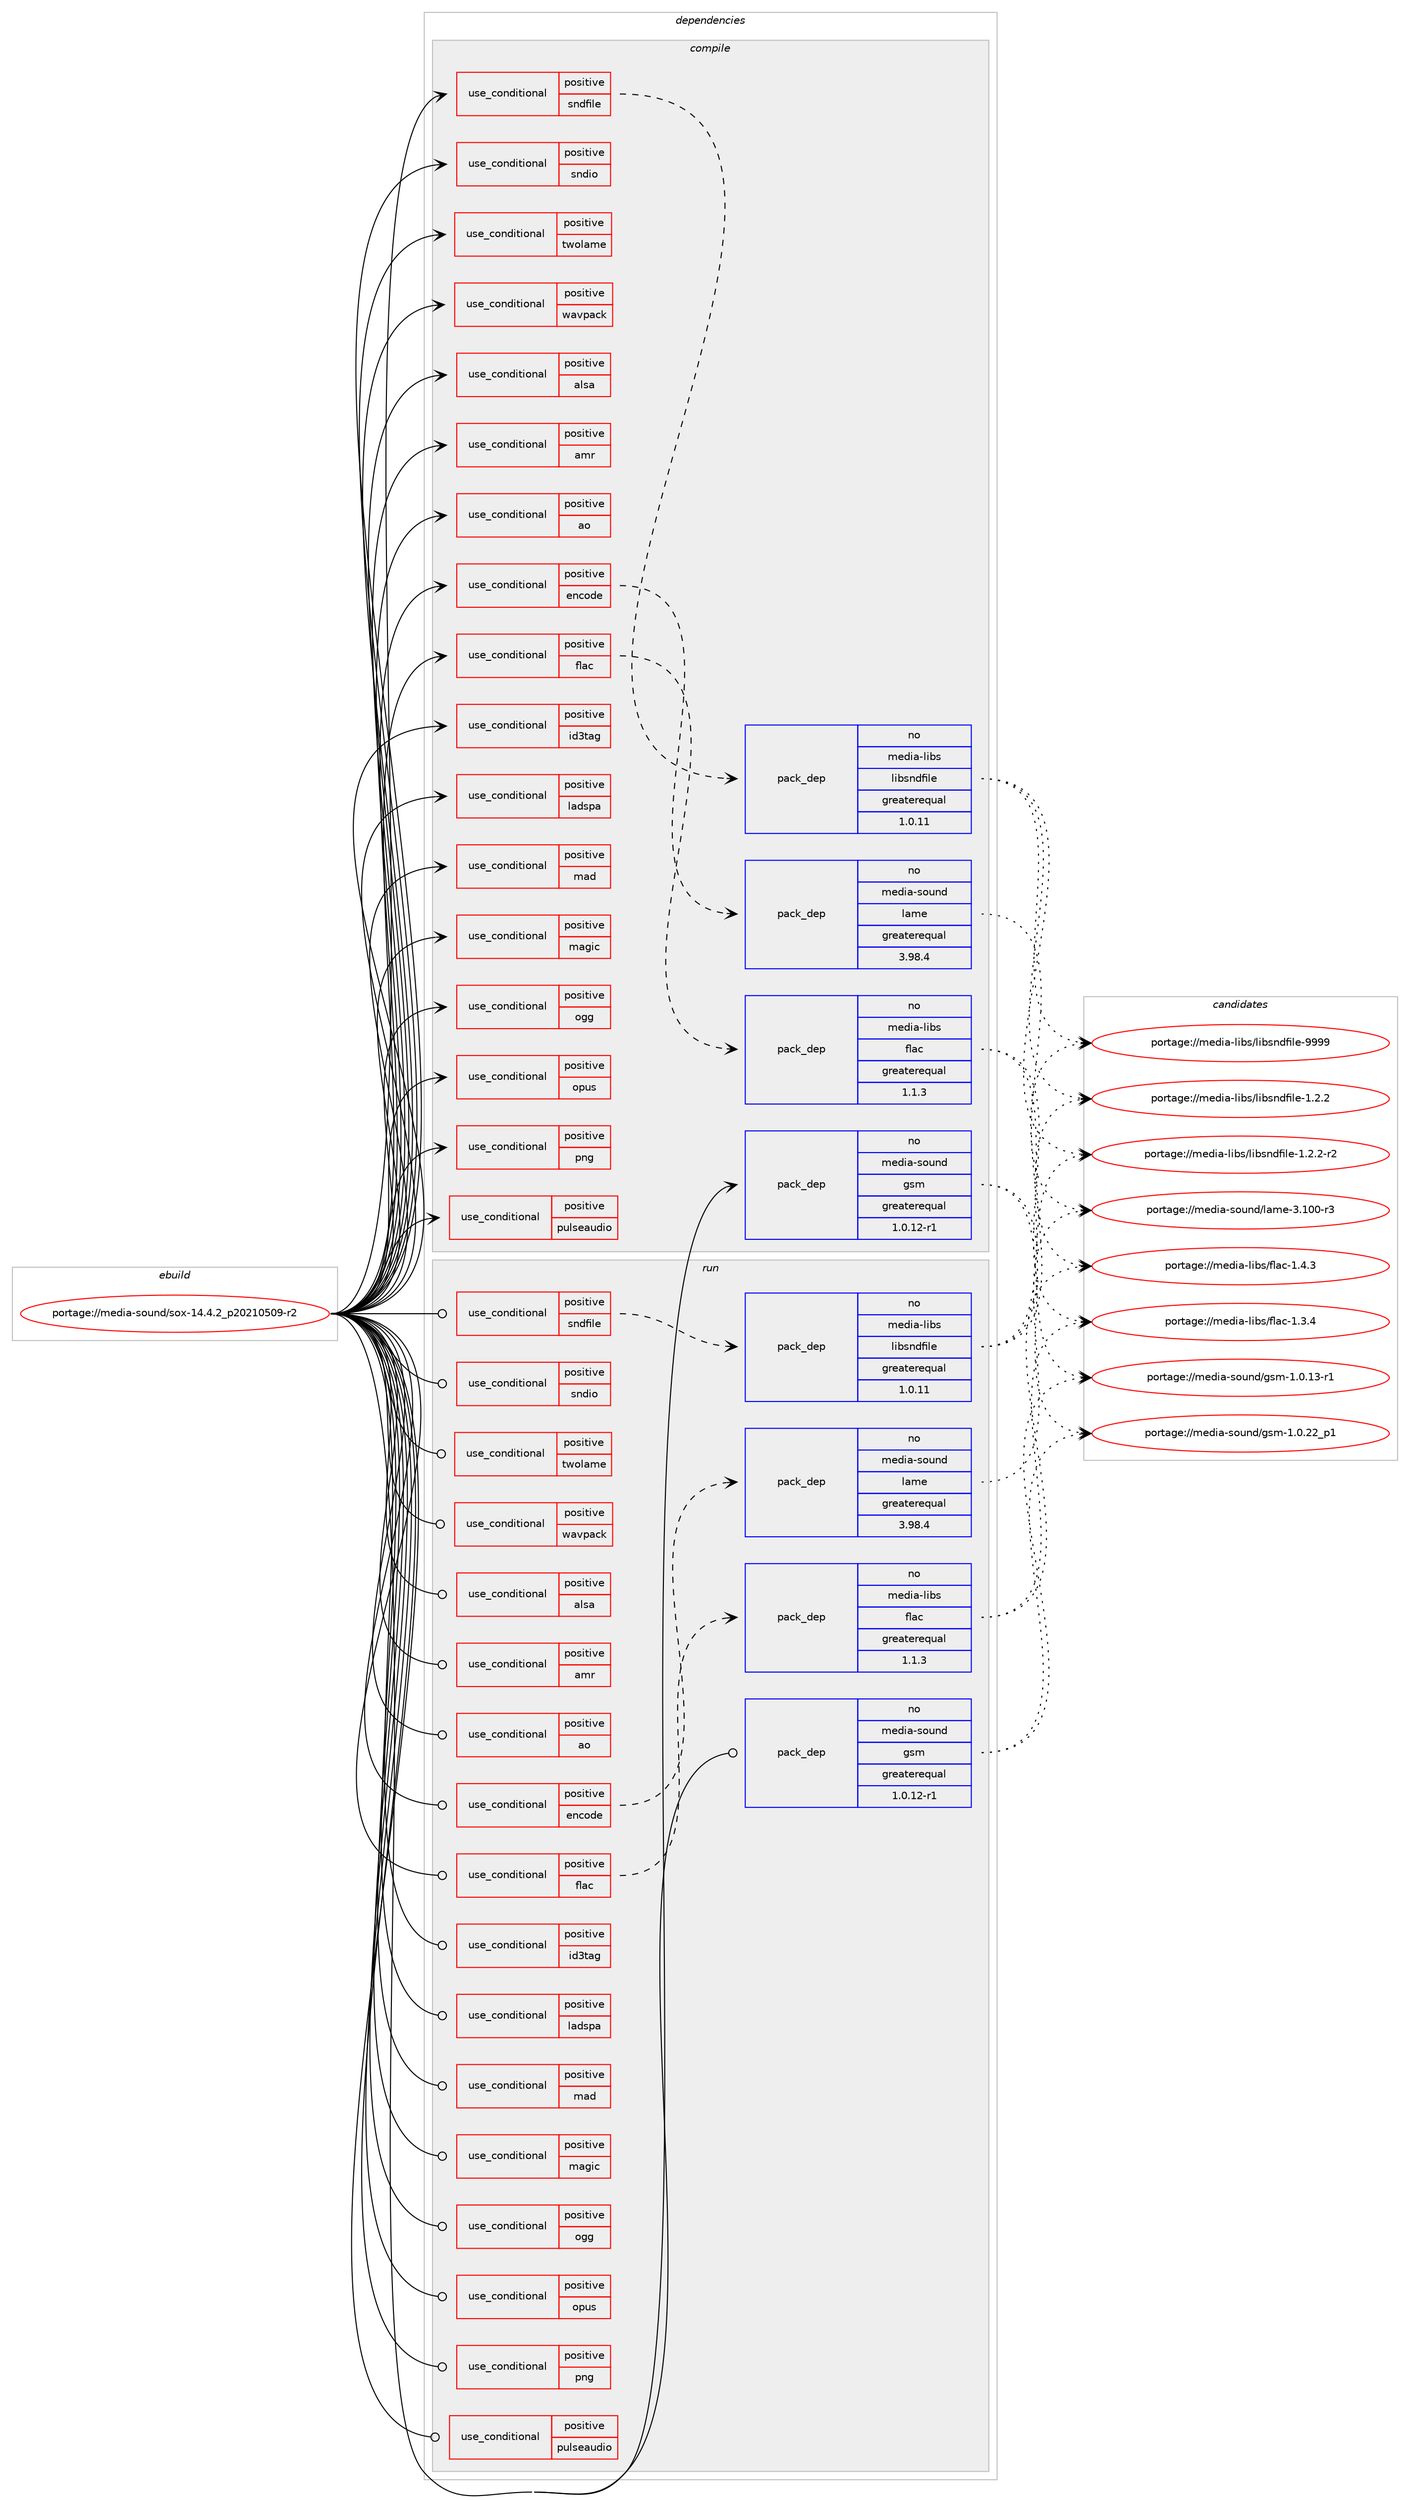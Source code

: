 digraph prolog {

# *************
# Graph options
# *************

newrank=true;
concentrate=true;
compound=true;
graph [rankdir=LR,fontname=Helvetica,fontsize=10,ranksep=1.5];#, ranksep=2.5, nodesep=0.2];
edge  [arrowhead=vee];
node  [fontname=Helvetica,fontsize=10];

# **********
# The ebuild
# **********

subgraph cluster_leftcol {
color=gray;
rank=same;
label=<<i>ebuild</i>>;
id [label="portage://media-sound/sox-14.4.2_p20210509-r2", color=red, width=4, href="../media-sound/sox-14.4.2_p20210509-r2.svg"];
}

# ****************
# The dependencies
# ****************

subgraph cluster_midcol {
color=gray;
label=<<i>dependencies</i>>;
subgraph cluster_compile {
fillcolor="#eeeeee";
style=filled;
label=<<i>compile</i>>;
subgraph cond79760 {
dependency165668 [label=<<TABLE BORDER="0" CELLBORDER="1" CELLSPACING="0" CELLPADDING="4"><TR><TD ROWSPAN="3" CELLPADDING="10">use_conditional</TD></TR><TR><TD>positive</TD></TR><TR><TD>alsa</TD></TR></TABLE>>, shape=none, color=red];
# *** BEGIN UNKNOWN DEPENDENCY TYPE (TODO) ***
# dependency165668 -> package_dependency(portage://media-sound/sox-14.4.2_p20210509-r2,install,no,media-libs,alsa-lib,none,[,,],[],[])
# *** END UNKNOWN DEPENDENCY TYPE (TODO) ***

}
id:e -> dependency165668:w [weight=20,style="solid",arrowhead="vee"];
subgraph cond79761 {
dependency165669 [label=<<TABLE BORDER="0" CELLBORDER="1" CELLSPACING="0" CELLPADDING="4"><TR><TD ROWSPAN="3" CELLPADDING="10">use_conditional</TD></TR><TR><TD>positive</TD></TR><TR><TD>amr</TD></TR></TABLE>>, shape=none, color=red];
# *** BEGIN UNKNOWN DEPENDENCY TYPE (TODO) ***
# dependency165669 -> package_dependency(portage://media-sound/sox-14.4.2_p20210509-r2,install,no,media-libs,opencore-amr,none,[,,],[],[])
# *** END UNKNOWN DEPENDENCY TYPE (TODO) ***

}
id:e -> dependency165669:w [weight=20,style="solid",arrowhead="vee"];
subgraph cond79762 {
dependency165670 [label=<<TABLE BORDER="0" CELLBORDER="1" CELLSPACING="0" CELLPADDING="4"><TR><TD ROWSPAN="3" CELLPADDING="10">use_conditional</TD></TR><TR><TD>positive</TD></TR><TR><TD>ao</TD></TR></TABLE>>, shape=none, color=red];
# *** BEGIN UNKNOWN DEPENDENCY TYPE (TODO) ***
# dependency165670 -> package_dependency(portage://media-sound/sox-14.4.2_p20210509-r2,install,no,media-libs,libao,none,[,,],any_same_slot,[])
# *** END UNKNOWN DEPENDENCY TYPE (TODO) ***

}
id:e -> dependency165670:w [weight=20,style="solid",arrowhead="vee"];
subgraph cond79763 {
dependency165671 [label=<<TABLE BORDER="0" CELLBORDER="1" CELLSPACING="0" CELLPADDING="4"><TR><TD ROWSPAN="3" CELLPADDING="10">use_conditional</TD></TR><TR><TD>positive</TD></TR><TR><TD>encode</TD></TR></TABLE>>, shape=none, color=red];
subgraph pack83489 {
dependency165672 [label=<<TABLE BORDER="0" CELLBORDER="1" CELLSPACING="0" CELLPADDING="4" WIDTH="220"><TR><TD ROWSPAN="6" CELLPADDING="30">pack_dep</TD></TR><TR><TD WIDTH="110">no</TD></TR><TR><TD>media-sound</TD></TR><TR><TD>lame</TD></TR><TR><TD>greaterequal</TD></TR><TR><TD>3.98.4</TD></TR></TABLE>>, shape=none, color=blue];
}
dependency165671:e -> dependency165672:w [weight=20,style="dashed",arrowhead="vee"];
}
id:e -> dependency165671:w [weight=20,style="solid",arrowhead="vee"];
subgraph cond79764 {
dependency165673 [label=<<TABLE BORDER="0" CELLBORDER="1" CELLSPACING="0" CELLPADDING="4"><TR><TD ROWSPAN="3" CELLPADDING="10">use_conditional</TD></TR><TR><TD>positive</TD></TR><TR><TD>flac</TD></TR></TABLE>>, shape=none, color=red];
subgraph pack83490 {
dependency165674 [label=<<TABLE BORDER="0" CELLBORDER="1" CELLSPACING="0" CELLPADDING="4" WIDTH="220"><TR><TD ROWSPAN="6" CELLPADDING="30">pack_dep</TD></TR><TR><TD WIDTH="110">no</TD></TR><TR><TD>media-libs</TD></TR><TR><TD>flac</TD></TR><TR><TD>greaterequal</TD></TR><TR><TD>1.1.3</TD></TR></TABLE>>, shape=none, color=blue];
}
dependency165673:e -> dependency165674:w [weight=20,style="dashed",arrowhead="vee"];
}
id:e -> dependency165673:w [weight=20,style="solid",arrowhead="vee"];
subgraph cond79765 {
dependency165675 [label=<<TABLE BORDER="0" CELLBORDER="1" CELLSPACING="0" CELLPADDING="4"><TR><TD ROWSPAN="3" CELLPADDING="10">use_conditional</TD></TR><TR><TD>positive</TD></TR><TR><TD>id3tag</TD></TR></TABLE>>, shape=none, color=red];
# *** BEGIN UNKNOWN DEPENDENCY TYPE (TODO) ***
# dependency165675 -> package_dependency(portage://media-sound/sox-14.4.2_p20210509-r2,install,no,media-libs,libid3tag,none,[,,],any_same_slot,[])
# *** END UNKNOWN DEPENDENCY TYPE (TODO) ***

}
id:e -> dependency165675:w [weight=20,style="solid",arrowhead="vee"];
subgraph cond79766 {
dependency165676 [label=<<TABLE BORDER="0" CELLBORDER="1" CELLSPACING="0" CELLPADDING="4"><TR><TD ROWSPAN="3" CELLPADDING="10">use_conditional</TD></TR><TR><TD>positive</TD></TR><TR><TD>ladspa</TD></TR></TABLE>>, shape=none, color=red];
# *** BEGIN UNKNOWN DEPENDENCY TYPE (TODO) ***
# dependency165676 -> package_dependency(portage://media-sound/sox-14.4.2_p20210509-r2,install,no,media-libs,ladspa-sdk,none,[,,],[],[])
# *** END UNKNOWN DEPENDENCY TYPE (TODO) ***

}
id:e -> dependency165676:w [weight=20,style="solid",arrowhead="vee"];
subgraph cond79767 {
dependency165677 [label=<<TABLE BORDER="0" CELLBORDER="1" CELLSPACING="0" CELLPADDING="4"><TR><TD ROWSPAN="3" CELLPADDING="10">use_conditional</TD></TR><TR><TD>positive</TD></TR><TR><TD>mad</TD></TR></TABLE>>, shape=none, color=red];
# *** BEGIN UNKNOWN DEPENDENCY TYPE (TODO) ***
# dependency165677 -> package_dependency(portage://media-sound/sox-14.4.2_p20210509-r2,install,no,media-libs,libmad,none,[,,],[],[])
# *** END UNKNOWN DEPENDENCY TYPE (TODO) ***

}
id:e -> dependency165677:w [weight=20,style="solid",arrowhead="vee"];
subgraph cond79768 {
dependency165678 [label=<<TABLE BORDER="0" CELLBORDER="1" CELLSPACING="0" CELLPADDING="4"><TR><TD ROWSPAN="3" CELLPADDING="10">use_conditional</TD></TR><TR><TD>positive</TD></TR><TR><TD>magic</TD></TR></TABLE>>, shape=none, color=red];
# *** BEGIN UNKNOWN DEPENDENCY TYPE (TODO) ***
# dependency165678 -> package_dependency(portage://media-sound/sox-14.4.2_p20210509-r2,install,no,sys-apps,file,none,[,,],[],[])
# *** END UNKNOWN DEPENDENCY TYPE (TODO) ***

}
id:e -> dependency165678:w [weight=20,style="solid",arrowhead="vee"];
subgraph cond79769 {
dependency165679 [label=<<TABLE BORDER="0" CELLBORDER="1" CELLSPACING="0" CELLPADDING="4"><TR><TD ROWSPAN="3" CELLPADDING="10">use_conditional</TD></TR><TR><TD>positive</TD></TR><TR><TD>ogg</TD></TR></TABLE>>, shape=none, color=red];
# *** BEGIN UNKNOWN DEPENDENCY TYPE (TODO) ***
# dependency165679 -> package_dependency(portage://media-sound/sox-14.4.2_p20210509-r2,install,no,media-libs,libogg,none,[,,],[],[])
# *** END UNKNOWN DEPENDENCY TYPE (TODO) ***

# *** BEGIN UNKNOWN DEPENDENCY TYPE (TODO) ***
# dependency165679 -> package_dependency(portage://media-sound/sox-14.4.2_p20210509-r2,install,no,media-libs,libvorbis,none,[,,],[],[])
# *** END UNKNOWN DEPENDENCY TYPE (TODO) ***

}
id:e -> dependency165679:w [weight=20,style="solid",arrowhead="vee"];
subgraph cond79770 {
dependency165680 [label=<<TABLE BORDER="0" CELLBORDER="1" CELLSPACING="0" CELLPADDING="4"><TR><TD ROWSPAN="3" CELLPADDING="10">use_conditional</TD></TR><TR><TD>positive</TD></TR><TR><TD>opus</TD></TR></TABLE>>, shape=none, color=red];
# *** BEGIN UNKNOWN DEPENDENCY TYPE (TODO) ***
# dependency165680 -> package_dependency(portage://media-sound/sox-14.4.2_p20210509-r2,install,no,media-libs,opus,none,[,,],[],[])
# *** END UNKNOWN DEPENDENCY TYPE (TODO) ***

# *** BEGIN UNKNOWN DEPENDENCY TYPE (TODO) ***
# dependency165680 -> package_dependency(portage://media-sound/sox-14.4.2_p20210509-r2,install,no,media-libs,opusfile,none,[,,],[],[])
# *** END UNKNOWN DEPENDENCY TYPE (TODO) ***

}
id:e -> dependency165680:w [weight=20,style="solid",arrowhead="vee"];
subgraph cond79771 {
dependency165681 [label=<<TABLE BORDER="0" CELLBORDER="1" CELLSPACING="0" CELLPADDING="4"><TR><TD ROWSPAN="3" CELLPADDING="10">use_conditional</TD></TR><TR><TD>positive</TD></TR><TR><TD>png</TD></TR></TABLE>>, shape=none, color=red];
# *** BEGIN UNKNOWN DEPENDENCY TYPE (TODO) ***
# dependency165681 -> package_dependency(portage://media-sound/sox-14.4.2_p20210509-r2,install,no,media-libs,libpng,none,[,,],[slot(0),equal],[])
# *** END UNKNOWN DEPENDENCY TYPE (TODO) ***

# *** BEGIN UNKNOWN DEPENDENCY TYPE (TODO) ***
# dependency165681 -> package_dependency(portage://media-sound/sox-14.4.2_p20210509-r2,install,no,sys-libs,zlib,none,[,,],[],[])
# *** END UNKNOWN DEPENDENCY TYPE (TODO) ***

}
id:e -> dependency165681:w [weight=20,style="solid",arrowhead="vee"];
subgraph cond79772 {
dependency165682 [label=<<TABLE BORDER="0" CELLBORDER="1" CELLSPACING="0" CELLPADDING="4"><TR><TD ROWSPAN="3" CELLPADDING="10">use_conditional</TD></TR><TR><TD>positive</TD></TR><TR><TD>pulseaudio</TD></TR></TABLE>>, shape=none, color=red];
# *** BEGIN UNKNOWN DEPENDENCY TYPE (TODO) ***
# dependency165682 -> package_dependency(portage://media-sound/sox-14.4.2_p20210509-r2,install,no,media-sound,pulseaudio,none,[,,],[],[])
# *** END UNKNOWN DEPENDENCY TYPE (TODO) ***

}
id:e -> dependency165682:w [weight=20,style="solid",arrowhead="vee"];
subgraph cond79773 {
dependency165683 [label=<<TABLE BORDER="0" CELLBORDER="1" CELLSPACING="0" CELLPADDING="4"><TR><TD ROWSPAN="3" CELLPADDING="10">use_conditional</TD></TR><TR><TD>positive</TD></TR><TR><TD>sndfile</TD></TR></TABLE>>, shape=none, color=red];
subgraph pack83491 {
dependency165684 [label=<<TABLE BORDER="0" CELLBORDER="1" CELLSPACING="0" CELLPADDING="4" WIDTH="220"><TR><TD ROWSPAN="6" CELLPADDING="30">pack_dep</TD></TR><TR><TD WIDTH="110">no</TD></TR><TR><TD>media-libs</TD></TR><TR><TD>libsndfile</TD></TR><TR><TD>greaterequal</TD></TR><TR><TD>1.0.11</TD></TR></TABLE>>, shape=none, color=blue];
}
dependency165683:e -> dependency165684:w [weight=20,style="dashed",arrowhead="vee"];
}
id:e -> dependency165683:w [weight=20,style="solid",arrowhead="vee"];
subgraph cond79774 {
dependency165685 [label=<<TABLE BORDER="0" CELLBORDER="1" CELLSPACING="0" CELLPADDING="4"><TR><TD ROWSPAN="3" CELLPADDING="10">use_conditional</TD></TR><TR><TD>positive</TD></TR><TR><TD>sndio</TD></TR></TABLE>>, shape=none, color=red];
# *** BEGIN UNKNOWN DEPENDENCY TYPE (TODO) ***
# dependency165685 -> package_dependency(portage://media-sound/sox-14.4.2_p20210509-r2,install,no,media-sound,sndio,none,[,,],any_same_slot,[])
# *** END UNKNOWN DEPENDENCY TYPE (TODO) ***

}
id:e -> dependency165685:w [weight=20,style="solid",arrowhead="vee"];
subgraph cond79775 {
dependency165686 [label=<<TABLE BORDER="0" CELLBORDER="1" CELLSPACING="0" CELLPADDING="4"><TR><TD ROWSPAN="3" CELLPADDING="10">use_conditional</TD></TR><TR><TD>positive</TD></TR><TR><TD>twolame</TD></TR></TABLE>>, shape=none, color=red];
# *** BEGIN UNKNOWN DEPENDENCY TYPE (TODO) ***
# dependency165686 -> package_dependency(portage://media-sound/sox-14.4.2_p20210509-r2,install,no,media-sound,twolame,none,[,,],[],[])
# *** END UNKNOWN DEPENDENCY TYPE (TODO) ***

}
id:e -> dependency165686:w [weight=20,style="solid",arrowhead="vee"];
subgraph cond79776 {
dependency165687 [label=<<TABLE BORDER="0" CELLBORDER="1" CELLSPACING="0" CELLPADDING="4"><TR><TD ROWSPAN="3" CELLPADDING="10">use_conditional</TD></TR><TR><TD>positive</TD></TR><TR><TD>wavpack</TD></TR></TABLE>>, shape=none, color=red];
# *** BEGIN UNKNOWN DEPENDENCY TYPE (TODO) ***
# dependency165687 -> package_dependency(portage://media-sound/sox-14.4.2_p20210509-r2,install,no,media-sound,wavpack,none,[,,],[],[])
# *** END UNKNOWN DEPENDENCY TYPE (TODO) ***

}
id:e -> dependency165687:w [weight=20,style="solid",arrowhead="vee"];
# *** BEGIN UNKNOWN DEPENDENCY TYPE (TODO) ***
# id -> package_dependency(portage://media-sound/sox-14.4.2_p20210509-r2,install,no,dev-libs,libltdl,none,[,,],[slot(0),equal],[])
# *** END UNKNOWN DEPENDENCY TYPE (TODO) ***

subgraph pack83492 {
dependency165688 [label=<<TABLE BORDER="0" CELLBORDER="1" CELLSPACING="0" CELLPADDING="4" WIDTH="220"><TR><TD ROWSPAN="6" CELLPADDING="30">pack_dep</TD></TR><TR><TD WIDTH="110">no</TD></TR><TR><TD>media-sound</TD></TR><TR><TD>gsm</TD></TR><TR><TD>greaterequal</TD></TR><TR><TD>1.0.12-r1</TD></TR></TABLE>>, shape=none, color=blue];
}
id:e -> dependency165688:w [weight=20,style="solid",arrowhead="vee"];
# *** BEGIN UNKNOWN DEPENDENCY TYPE (TODO) ***
# id -> package_dependency(portage://media-sound/sox-14.4.2_p20210509-r2,install,no,sys-apps,file,none,[,,],[],[])
# *** END UNKNOWN DEPENDENCY TYPE (TODO) ***

}
subgraph cluster_compileandrun {
fillcolor="#eeeeee";
style=filled;
label=<<i>compile and run</i>>;
}
subgraph cluster_run {
fillcolor="#eeeeee";
style=filled;
label=<<i>run</i>>;
subgraph cond79777 {
dependency165689 [label=<<TABLE BORDER="0" CELLBORDER="1" CELLSPACING="0" CELLPADDING="4"><TR><TD ROWSPAN="3" CELLPADDING="10">use_conditional</TD></TR><TR><TD>positive</TD></TR><TR><TD>alsa</TD></TR></TABLE>>, shape=none, color=red];
# *** BEGIN UNKNOWN DEPENDENCY TYPE (TODO) ***
# dependency165689 -> package_dependency(portage://media-sound/sox-14.4.2_p20210509-r2,run,no,media-libs,alsa-lib,none,[,,],[],[])
# *** END UNKNOWN DEPENDENCY TYPE (TODO) ***

}
id:e -> dependency165689:w [weight=20,style="solid",arrowhead="odot"];
subgraph cond79778 {
dependency165690 [label=<<TABLE BORDER="0" CELLBORDER="1" CELLSPACING="0" CELLPADDING="4"><TR><TD ROWSPAN="3" CELLPADDING="10">use_conditional</TD></TR><TR><TD>positive</TD></TR><TR><TD>amr</TD></TR></TABLE>>, shape=none, color=red];
# *** BEGIN UNKNOWN DEPENDENCY TYPE (TODO) ***
# dependency165690 -> package_dependency(portage://media-sound/sox-14.4.2_p20210509-r2,run,no,media-libs,opencore-amr,none,[,,],[],[])
# *** END UNKNOWN DEPENDENCY TYPE (TODO) ***

}
id:e -> dependency165690:w [weight=20,style="solid",arrowhead="odot"];
subgraph cond79779 {
dependency165691 [label=<<TABLE BORDER="0" CELLBORDER="1" CELLSPACING="0" CELLPADDING="4"><TR><TD ROWSPAN="3" CELLPADDING="10">use_conditional</TD></TR><TR><TD>positive</TD></TR><TR><TD>ao</TD></TR></TABLE>>, shape=none, color=red];
# *** BEGIN UNKNOWN DEPENDENCY TYPE (TODO) ***
# dependency165691 -> package_dependency(portage://media-sound/sox-14.4.2_p20210509-r2,run,no,media-libs,libao,none,[,,],any_same_slot,[])
# *** END UNKNOWN DEPENDENCY TYPE (TODO) ***

}
id:e -> dependency165691:w [weight=20,style="solid",arrowhead="odot"];
subgraph cond79780 {
dependency165692 [label=<<TABLE BORDER="0" CELLBORDER="1" CELLSPACING="0" CELLPADDING="4"><TR><TD ROWSPAN="3" CELLPADDING="10">use_conditional</TD></TR><TR><TD>positive</TD></TR><TR><TD>encode</TD></TR></TABLE>>, shape=none, color=red];
subgraph pack83493 {
dependency165693 [label=<<TABLE BORDER="0" CELLBORDER="1" CELLSPACING="0" CELLPADDING="4" WIDTH="220"><TR><TD ROWSPAN="6" CELLPADDING="30">pack_dep</TD></TR><TR><TD WIDTH="110">no</TD></TR><TR><TD>media-sound</TD></TR><TR><TD>lame</TD></TR><TR><TD>greaterequal</TD></TR><TR><TD>3.98.4</TD></TR></TABLE>>, shape=none, color=blue];
}
dependency165692:e -> dependency165693:w [weight=20,style="dashed",arrowhead="vee"];
}
id:e -> dependency165692:w [weight=20,style="solid",arrowhead="odot"];
subgraph cond79781 {
dependency165694 [label=<<TABLE BORDER="0" CELLBORDER="1" CELLSPACING="0" CELLPADDING="4"><TR><TD ROWSPAN="3" CELLPADDING="10">use_conditional</TD></TR><TR><TD>positive</TD></TR><TR><TD>flac</TD></TR></TABLE>>, shape=none, color=red];
subgraph pack83494 {
dependency165695 [label=<<TABLE BORDER="0" CELLBORDER="1" CELLSPACING="0" CELLPADDING="4" WIDTH="220"><TR><TD ROWSPAN="6" CELLPADDING="30">pack_dep</TD></TR><TR><TD WIDTH="110">no</TD></TR><TR><TD>media-libs</TD></TR><TR><TD>flac</TD></TR><TR><TD>greaterequal</TD></TR><TR><TD>1.1.3</TD></TR></TABLE>>, shape=none, color=blue];
}
dependency165694:e -> dependency165695:w [weight=20,style="dashed",arrowhead="vee"];
}
id:e -> dependency165694:w [weight=20,style="solid",arrowhead="odot"];
subgraph cond79782 {
dependency165696 [label=<<TABLE BORDER="0" CELLBORDER="1" CELLSPACING="0" CELLPADDING="4"><TR><TD ROWSPAN="3" CELLPADDING="10">use_conditional</TD></TR><TR><TD>positive</TD></TR><TR><TD>id3tag</TD></TR></TABLE>>, shape=none, color=red];
# *** BEGIN UNKNOWN DEPENDENCY TYPE (TODO) ***
# dependency165696 -> package_dependency(portage://media-sound/sox-14.4.2_p20210509-r2,run,no,media-libs,libid3tag,none,[,,],any_same_slot,[])
# *** END UNKNOWN DEPENDENCY TYPE (TODO) ***

}
id:e -> dependency165696:w [weight=20,style="solid",arrowhead="odot"];
subgraph cond79783 {
dependency165697 [label=<<TABLE BORDER="0" CELLBORDER="1" CELLSPACING="0" CELLPADDING="4"><TR><TD ROWSPAN="3" CELLPADDING="10">use_conditional</TD></TR><TR><TD>positive</TD></TR><TR><TD>ladspa</TD></TR></TABLE>>, shape=none, color=red];
# *** BEGIN UNKNOWN DEPENDENCY TYPE (TODO) ***
# dependency165697 -> package_dependency(portage://media-sound/sox-14.4.2_p20210509-r2,run,no,media-libs,ladspa-sdk,none,[,,],[],[])
# *** END UNKNOWN DEPENDENCY TYPE (TODO) ***

}
id:e -> dependency165697:w [weight=20,style="solid",arrowhead="odot"];
subgraph cond79784 {
dependency165698 [label=<<TABLE BORDER="0" CELLBORDER="1" CELLSPACING="0" CELLPADDING="4"><TR><TD ROWSPAN="3" CELLPADDING="10">use_conditional</TD></TR><TR><TD>positive</TD></TR><TR><TD>mad</TD></TR></TABLE>>, shape=none, color=red];
# *** BEGIN UNKNOWN DEPENDENCY TYPE (TODO) ***
# dependency165698 -> package_dependency(portage://media-sound/sox-14.4.2_p20210509-r2,run,no,media-libs,libmad,none,[,,],[],[])
# *** END UNKNOWN DEPENDENCY TYPE (TODO) ***

}
id:e -> dependency165698:w [weight=20,style="solid",arrowhead="odot"];
subgraph cond79785 {
dependency165699 [label=<<TABLE BORDER="0" CELLBORDER="1" CELLSPACING="0" CELLPADDING="4"><TR><TD ROWSPAN="3" CELLPADDING="10">use_conditional</TD></TR><TR><TD>positive</TD></TR><TR><TD>magic</TD></TR></TABLE>>, shape=none, color=red];
# *** BEGIN UNKNOWN DEPENDENCY TYPE (TODO) ***
# dependency165699 -> package_dependency(portage://media-sound/sox-14.4.2_p20210509-r2,run,no,sys-apps,file,none,[,,],[],[])
# *** END UNKNOWN DEPENDENCY TYPE (TODO) ***

}
id:e -> dependency165699:w [weight=20,style="solid",arrowhead="odot"];
subgraph cond79786 {
dependency165700 [label=<<TABLE BORDER="0" CELLBORDER="1" CELLSPACING="0" CELLPADDING="4"><TR><TD ROWSPAN="3" CELLPADDING="10">use_conditional</TD></TR><TR><TD>positive</TD></TR><TR><TD>ogg</TD></TR></TABLE>>, shape=none, color=red];
# *** BEGIN UNKNOWN DEPENDENCY TYPE (TODO) ***
# dependency165700 -> package_dependency(portage://media-sound/sox-14.4.2_p20210509-r2,run,no,media-libs,libogg,none,[,,],[],[])
# *** END UNKNOWN DEPENDENCY TYPE (TODO) ***

# *** BEGIN UNKNOWN DEPENDENCY TYPE (TODO) ***
# dependency165700 -> package_dependency(portage://media-sound/sox-14.4.2_p20210509-r2,run,no,media-libs,libvorbis,none,[,,],[],[])
# *** END UNKNOWN DEPENDENCY TYPE (TODO) ***

}
id:e -> dependency165700:w [weight=20,style="solid",arrowhead="odot"];
subgraph cond79787 {
dependency165701 [label=<<TABLE BORDER="0" CELLBORDER="1" CELLSPACING="0" CELLPADDING="4"><TR><TD ROWSPAN="3" CELLPADDING="10">use_conditional</TD></TR><TR><TD>positive</TD></TR><TR><TD>opus</TD></TR></TABLE>>, shape=none, color=red];
# *** BEGIN UNKNOWN DEPENDENCY TYPE (TODO) ***
# dependency165701 -> package_dependency(portage://media-sound/sox-14.4.2_p20210509-r2,run,no,media-libs,opus,none,[,,],[],[])
# *** END UNKNOWN DEPENDENCY TYPE (TODO) ***

# *** BEGIN UNKNOWN DEPENDENCY TYPE (TODO) ***
# dependency165701 -> package_dependency(portage://media-sound/sox-14.4.2_p20210509-r2,run,no,media-libs,opusfile,none,[,,],[],[])
# *** END UNKNOWN DEPENDENCY TYPE (TODO) ***

}
id:e -> dependency165701:w [weight=20,style="solid",arrowhead="odot"];
subgraph cond79788 {
dependency165702 [label=<<TABLE BORDER="0" CELLBORDER="1" CELLSPACING="0" CELLPADDING="4"><TR><TD ROWSPAN="3" CELLPADDING="10">use_conditional</TD></TR><TR><TD>positive</TD></TR><TR><TD>png</TD></TR></TABLE>>, shape=none, color=red];
# *** BEGIN UNKNOWN DEPENDENCY TYPE (TODO) ***
# dependency165702 -> package_dependency(portage://media-sound/sox-14.4.2_p20210509-r2,run,no,media-libs,libpng,none,[,,],[slot(0),equal],[])
# *** END UNKNOWN DEPENDENCY TYPE (TODO) ***

# *** BEGIN UNKNOWN DEPENDENCY TYPE (TODO) ***
# dependency165702 -> package_dependency(portage://media-sound/sox-14.4.2_p20210509-r2,run,no,sys-libs,zlib,none,[,,],[],[])
# *** END UNKNOWN DEPENDENCY TYPE (TODO) ***

}
id:e -> dependency165702:w [weight=20,style="solid",arrowhead="odot"];
subgraph cond79789 {
dependency165703 [label=<<TABLE BORDER="0" CELLBORDER="1" CELLSPACING="0" CELLPADDING="4"><TR><TD ROWSPAN="3" CELLPADDING="10">use_conditional</TD></TR><TR><TD>positive</TD></TR><TR><TD>pulseaudio</TD></TR></TABLE>>, shape=none, color=red];
# *** BEGIN UNKNOWN DEPENDENCY TYPE (TODO) ***
# dependency165703 -> package_dependency(portage://media-sound/sox-14.4.2_p20210509-r2,run,no,media-sound,pulseaudio,none,[,,],[],[])
# *** END UNKNOWN DEPENDENCY TYPE (TODO) ***

}
id:e -> dependency165703:w [weight=20,style="solid",arrowhead="odot"];
subgraph cond79790 {
dependency165704 [label=<<TABLE BORDER="0" CELLBORDER="1" CELLSPACING="0" CELLPADDING="4"><TR><TD ROWSPAN="3" CELLPADDING="10">use_conditional</TD></TR><TR><TD>positive</TD></TR><TR><TD>sndfile</TD></TR></TABLE>>, shape=none, color=red];
subgraph pack83495 {
dependency165705 [label=<<TABLE BORDER="0" CELLBORDER="1" CELLSPACING="0" CELLPADDING="4" WIDTH="220"><TR><TD ROWSPAN="6" CELLPADDING="30">pack_dep</TD></TR><TR><TD WIDTH="110">no</TD></TR><TR><TD>media-libs</TD></TR><TR><TD>libsndfile</TD></TR><TR><TD>greaterequal</TD></TR><TR><TD>1.0.11</TD></TR></TABLE>>, shape=none, color=blue];
}
dependency165704:e -> dependency165705:w [weight=20,style="dashed",arrowhead="vee"];
}
id:e -> dependency165704:w [weight=20,style="solid",arrowhead="odot"];
subgraph cond79791 {
dependency165706 [label=<<TABLE BORDER="0" CELLBORDER="1" CELLSPACING="0" CELLPADDING="4"><TR><TD ROWSPAN="3" CELLPADDING="10">use_conditional</TD></TR><TR><TD>positive</TD></TR><TR><TD>sndio</TD></TR></TABLE>>, shape=none, color=red];
# *** BEGIN UNKNOWN DEPENDENCY TYPE (TODO) ***
# dependency165706 -> package_dependency(portage://media-sound/sox-14.4.2_p20210509-r2,run,no,media-sound,sndio,none,[,,],any_same_slot,[])
# *** END UNKNOWN DEPENDENCY TYPE (TODO) ***

}
id:e -> dependency165706:w [weight=20,style="solid",arrowhead="odot"];
subgraph cond79792 {
dependency165707 [label=<<TABLE BORDER="0" CELLBORDER="1" CELLSPACING="0" CELLPADDING="4"><TR><TD ROWSPAN="3" CELLPADDING="10">use_conditional</TD></TR><TR><TD>positive</TD></TR><TR><TD>twolame</TD></TR></TABLE>>, shape=none, color=red];
# *** BEGIN UNKNOWN DEPENDENCY TYPE (TODO) ***
# dependency165707 -> package_dependency(portage://media-sound/sox-14.4.2_p20210509-r2,run,no,media-sound,twolame,none,[,,],[],[])
# *** END UNKNOWN DEPENDENCY TYPE (TODO) ***

}
id:e -> dependency165707:w [weight=20,style="solid",arrowhead="odot"];
subgraph cond79793 {
dependency165708 [label=<<TABLE BORDER="0" CELLBORDER="1" CELLSPACING="0" CELLPADDING="4"><TR><TD ROWSPAN="3" CELLPADDING="10">use_conditional</TD></TR><TR><TD>positive</TD></TR><TR><TD>wavpack</TD></TR></TABLE>>, shape=none, color=red];
# *** BEGIN UNKNOWN DEPENDENCY TYPE (TODO) ***
# dependency165708 -> package_dependency(portage://media-sound/sox-14.4.2_p20210509-r2,run,no,media-sound,wavpack,none,[,,],[],[])
# *** END UNKNOWN DEPENDENCY TYPE (TODO) ***

}
id:e -> dependency165708:w [weight=20,style="solid",arrowhead="odot"];
# *** BEGIN UNKNOWN DEPENDENCY TYPE (TODO) ***
# id -> package_dependency(portage://media-sound/sox-14.4.2_p20210509-r2,run,no,dev-libs,libltdl,none,[,,],[slot(0),equal],[])
# *** END UNKNOWN DEPENDENCY TYPE (TODO) ***

subgraph pack83496 {
dependency165709 [label=<<TABLE BORDER="0" CELLBORDER="1" CELLSPACING="0" CELLPADDING="4" WIDTH="220"><TR><TD ROWSPAN="6" CELLPADDING="30">pack_dep</TD></TR><TR><TD WIDTH="110">no</TD></TR><TR><TD>media-sound</TD></TR><TR><TD>gsm</TD></TR><TR><TD>greaterequal</TD></TR><TR><TD>1.0.12-r1</TD></TR></TABLE>>, shape=none, color=blue];
}
id:e -> dependency165709:w [weight=20,style="solid",arrowhead="odot"];
# *** BEGIN UNKNOWN DEPENDENCY TYPE (TODO) ***
# id -> package_dependency(portage://media-sound/sox-14.4.2_p20210509-r2,run,no,sys-apps,file,none,[,,],[],[])
# *** END UNKNOWN DEPENDENCY TYPE (TODO) ***

}
}

# **************
# The candidates
# **************

subgraph cluster_choices {
rank=same;
color=gray;
label=<<i>candidates</i>>;

subgraph choice83489 {
color=black;
nodesep=1;
choice109101100105974511511111711010047108971091014551464948484511451 [label="portage://media-sound/lame-3.100-r3", color=red, width=4,href="../media-sound/lame-3.100-r3.svg"];
dependency165672:e -> choice109101100105974511511111711010047108971091014551464948484511451:w [style=dotted,weight="100"];
}
subgraph choice83490 {
color=black;
nodesep=1;
choice109101100105974510810598115471021089799454946514652 [label="portage://media-libs/flac-1.3.4", color=red, width=4,href="../media-libs/flac-1.3.4.svg"];
choice109101100105974510810598115471021089799454946524651 [label="portage://media-libs/flac-1.4.3", color=red, width=4,href="../media-libs/flac-1.4.3.svg"];
dependency165674:e -> choice109101100105974510810598115471021089799454946514652:w [style=dotted,weight="100"];
dependency165674:e -> choice109101100105974510810598115471021089799454946524651:w [style=dotted,weight="100"];
}
subgraph choice83491 {
color=black;
nodesep=1;
choice1091011001059745108105981154710810598115110100102105108101454946504650 [label="portage://media-libs/libsndfile-1.2.2", color=red, width=4,href="../media-libs/libsndfile-1.2.2.svg"];
choice10910110010597451081059811547108105981151101001021051081014549465046504511450 [label="portage://media-libs/libsndfile-1.2.2-r2", color=red, width=4,href="../media-libs/libsndfile-1.2.2-r2.svg"];
choice10910110010597451081059811547108105981151101001021051081014557575757 [label="portage://media-libs/libsndfile-9999", color=red, width=4,href="../media-libs/libsndfile-9999.svg"];
dependency165684:e -> choice1091011001059745108105981154710810598115110100102105108101454946504650:w [style=dotted,weight="100"];
dependency165684:e -> choice10910110010597451081059811547108105981151101001021051081014549465046504511450:w [style=dotted,weight="100"];
dependency165684:e -> choice10910110010597451081059811547108105981151101001021051081014557575757:w [style=dotted,weight="100"];
}
subgraph choice83492 {
color=black;
nodesep=1;
choice109101100105974511511111711010047103115109454946484649514511449 [label="portage://media-sound/gsm-1.0.13-r1", color=red, width=4,href="../media-sound/gsm-1.0.13-r1.svg"];
choice109101100105974511511111711010047103115109454946484650509511249 [label="portage://media-sound/gsm-1.0.22_p1", color=red, width=4,href="../media-sound/gsm-1.0.22_p1.svg"];
dependency165688:e -> choice109101100105974511511111711010047103115109454946484649514511449:w [style=dotted,weight="100"];
dependency165688:e -> choice109101100105974511511111711010047103115109454946484650509511249:w [style=dotted,weight="100"];
}
subgraph choice83493 {
color=black;
nodesep=1;
choice109101100105974511511111711010047108971091014551464948484511451 [label="portage://media-sound/lame-3.100-r3", color=red, width=4,href="../media-sound/lame-3.100-r3.svg"];
dependency165693:e -> choice109101100105974511511111711010047108971091014551464948484511451:w [style=dotted,weight="100"];
}
subgraph choice83494 {
color=black;
nodesep=1;
choice109101100105974510810598115471021089799454946514652 [label="portage://media-libs/flac-1.3.4", color=red, width=4,href="../media-libs/flac-1.3.4.svg"];
choice109101100105974510810598115471021089799454946524651 [label="portage://media-libs/flac-1.4.3", color=red, width=4,href="../media-libs/flac-1.4.3.svg"];
dependency165695:e -> choice109101100105974510810598115471021089799454946514652:w [style=dotted,weight="100"];
dependency165695:e -> choice109101100105974510810598115471021089799454946524651:w [style=dotted,weight="100"];
}
subgraph choice83495 {
color=black;
nodesep=1;
choice1091011001059745108105981154710810598115110100102105108101454946504650 [label="portage://media-libs/libsndfile-1.2.2", color=red, width=4,href="../media-libs/libsndfile-1.2.2.svg"];
choice10910110010597451081059811547108105981151101001021051081014549465046504511450 [label="portage://media-libs/libsndfile-1.2.2-r2", color=red, width=4,href="../media-libs/libsndfile-1.2.2-r2.svg"];
choice10910110010597451081059811547108105981151101001021051081014557575757 [label="portage://media-libs/libsndfile-9999", color=red, width=4,href="../media-libs/libsndfile-9999.svg"];
dependency165705:e -> choice1091011001059745108105981154710810598115110100102105108101454946504650:w [style=dotted,weight="100"];
dependency165705:e -> choice10910110010597451081059811547108105981151101001021051081014549465046504511450:w [style=dotted,weight="100"];
dependency165705:e -> choice10910110010597451081059811547108105981151101001021051081014557575757:w [style=dotted,weight="100"];
}
subgraph choice83496 {
color=black;
nodesep=1;
choice109101100105974511511111711010047103115109454946484649514511449 [label="portage://media-sound/gsm-1.0.13-r1", color=red, width=4,href="../media-sound/gsm-1.0.13-r1.svg"];
choice109101100105974511511111711010047103115109454946484650509511249 [label="portage://media-sound/gsm-1.0.22_p1", color=red, width=4,href="../media-sound/gsm-1.0.22_p1.svg"];
dependency165709:e -> choice109101100105974511511111711010047103115109454946484649514511449:w [style=dotted,weight="100"];
dependency165709:e -> choice109101100105974511511111711010047103115109454946484650509511249:w [style=dotted,weight="100"];
}
}

}
